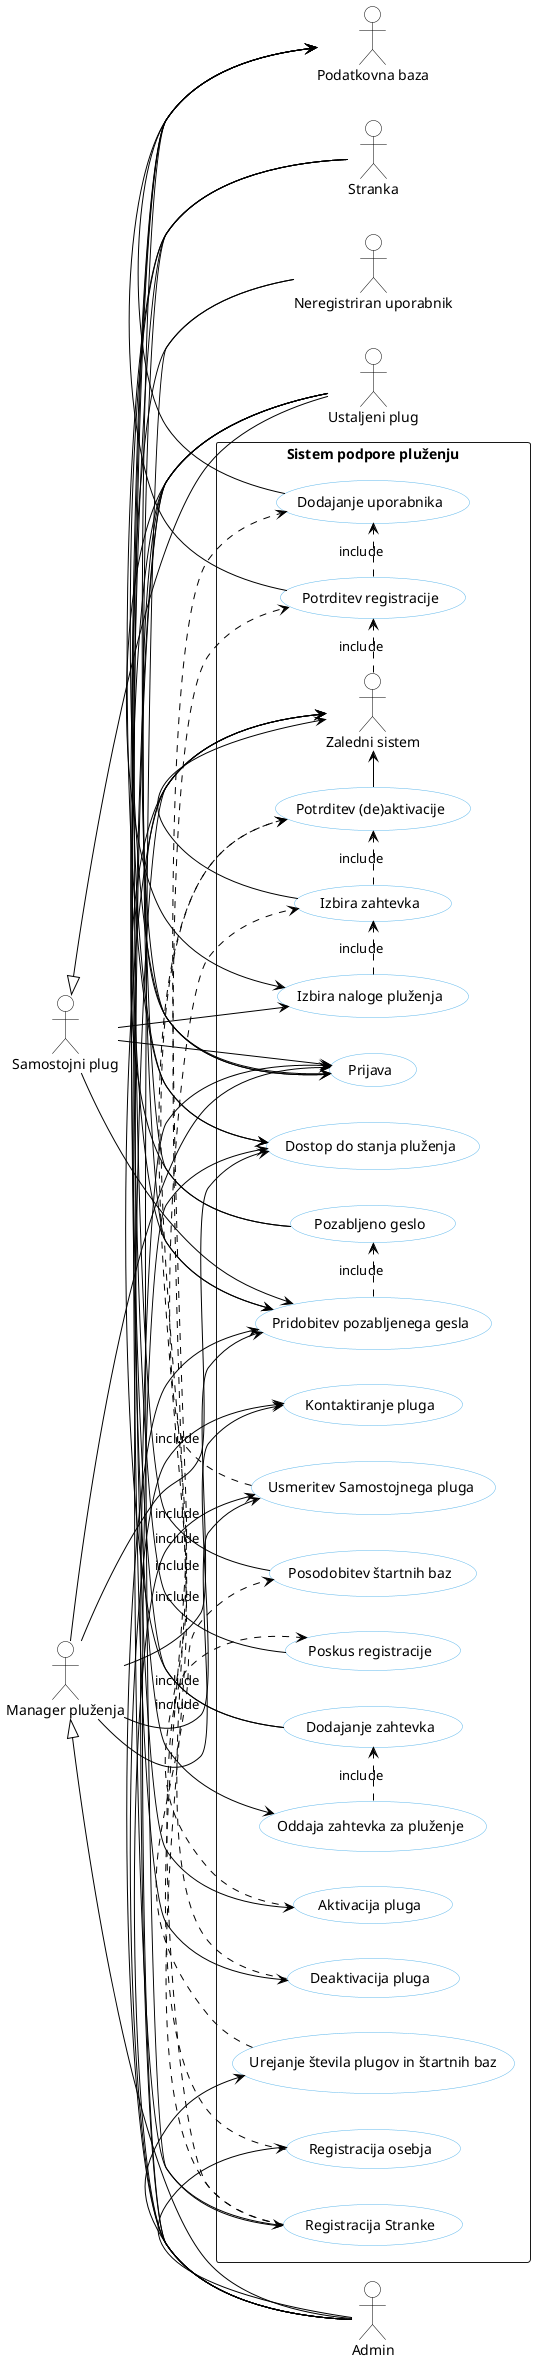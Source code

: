 @startuml
skinparam backgroundcolor transparent
skinparam defaultTextAlignment center
skinparam usecase {
  backgroundColor white
  borderColor #5FB8EC
  arrowColor black
}
skinparam actorBorderColor black
skinparam actorBackgroundColor white

left to right direction

' scale 0.8
' scale 20000 width
' scale max 10024 width




actor "Neregistriran uporabnik" AS NU
actor "Admin" AS A
actor "Ustaljeni plug" AS UP
actor "Stranka" AS S
actor "Samostojni plug" AS SP
actor "Manager pluženja" AS MP

actor "Podatkovna baza" AS PB


rectangle "Sistem podpore pluženju" {
  actor "Zaledni sistem" AS ZS
  usecase "Dostop do stanja pluženja" AS DDSP
  usecase "Registracija Stranke" AS RS
  usecase "Prijava" AS P
  usecase "Kontaktiranje pluga" AS KP
  usecase "Urejanje števila plugov in štartnih baz" AS USPISP
  usecase "Aktivacija pluga" AS AP
  usecase "Deaktivacija pluga" AS DP
  usecase "Oddaja zahtevka za pluženje" AS OZZP
  usecase "Izbira naloge pluženja" AS INP
  usecase "Usmeritev Samostojnega pluga" AS USP
  usecase "Registracija osebja" AS RO
  usecase "Pridobitev pozabljenega gesla" AS PPG
  usecase "Poskus registracije" AS PR1
  usecase "Potrditev registracije" AS PR2
  usecase "Posodobitev štartnih baz" AS PSB
  usecase "Potrditev (de)aktivacije" AS PDA
  usecase "Dodajanje zahtevka" AS DZ
  usecase "Izbira zahtevka" AS IZ
  usecase "Dodajanje uporabnika" AS DU
  usecase "Pozabljeno geslo" AS PG
}

' razsirjanji
A -up-|> MP
UP -up-|> SP

NU -right-> (DDSP)
NU -right-> (RS)

A -right-> (DDSP)
A -right-> (P)
A -right-> (KP)
A -right-> (USPISP)
A -right-> (USP)
A -right-> (RO)
A -right-> (PPG)

UP -right-> (P)
UP -right-> (AP)
UP -right-> (DP)
UP -right-> (INP)
UP -right-> (PPG)

S -right-> (DDSP)
S -right-> (P)
S -right-> (OZZP)
S -right-> (PPG)

SP -right-> (P)
SP -right-> (INP)
SP -right-> (PPG)

MP -right-> (DDSP)
MP -right-> (P)
MP -right-> (KP)
MP -right-> (USP)
MP -right-> (PPG)




(RS) .right.> (PR1) : include
(RS) .right.> (PR2) : include
(RS) -right-> (ZS)

(P) -right-> (ZS)

(USPISP) .right.> (PSB) : include

(AP) .right.> (PDA) : include

(DP) .right.> (PDA) : include

(OZZP) .right.> (DZ) : include

(INP) .right.> (IZ) : include

(USP) .right.> (IZ) : include

(RO) .right.> (DU) : include

(PPG) .right.> (PG) : include












(PR1) -right-> (PB)

(PR2) -right-> (PB)
(PR2) .right.> (DU) : include
(ZS) .right.> (PR2) : include

(PSB) -right-> (PB)

(PDA) -right-> (ZS)

(DZ) -right-> (PB)
(DZ) -right-> (ZS)

(IZ) .right.> (PDA) :include
(IZ) -right-> (ZS)

(DU) -right-> (PB)

(PG) -right-> (PB)
(PG) -right-> (ZS)



' U1 -> (PU1)
' U2 --> (PU2)
' (PU4) -down-> S1

' (PU3) .up.> (PU1) : extend
' (PU5) ..> (PU4) : include
' (PU5) -right-|> (PU2)













@enduml